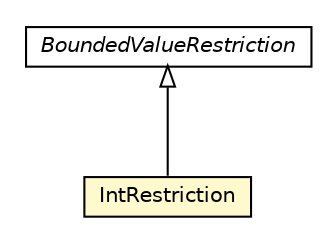 #!/usr/local/bin/dot
#
# Class diagram 
# Generated by UMLGraph version R5_6-24-gf6e263 (http://www.umlgraph.org/)
#

digraph G {
	edge [fontname="Helvetica",fontsize=10,labelfontname="Helvetica",labelfontsize=10];
	node [fontname="Helvetica",fontsize=10,shape=plaintext];
	nodesep=0.25;
	ranksep=0.5;
	// org.universAAL.middleware.owl.BoundedValueRestriction
	c4881290 [label=<<table title="org.universAAL.middleware.owl.BoundedValueRestriction" border="0" cellborder="1" cellspacing="0" cellpadding="2" port="p" href="./BoundedValueRestriction.html">
		<tr><td><table border="0" cellspacing="0" cellpadding="1">
<tr><td align="center" balign="center"><font face="Helvetica-Oblique"> BoundedValueRestriction </font></td></tr>
		</table></td></tr>
		</table>>, URL="./BoundedValueRestriction.html", fontname="Helvetica", fontcolor="black", fontsize=10.0];
	// org.universAAL.middleware.owl.IntRestriction
	c4881303 [label=<<table title="org.universAAL.middleware.owl.IntRestriction" border="0" cellborder="1" cellspacing="0" cellpadding="2" port="p" bgcolor="lemonChiffon" href="./IntRestriction.html">
		<tr><td><table border="0" cellspacing="0" cellpadding="1">
<tr><td align="center" balign="center"> IntRestriction </td></tr>
		</table></td></tr>
		</table>>, URL="./IntRestriction.html", fontname="Helvetica", fontcolor="black", fontsize=10.0];
	//org.universAAL.middleware.owl.IntRestriction extends org.universAAL.middleware.owl.BoundedValueRestriction
	c4881290:p -> c4881303:p [dir=back,arrowtail=empty];
}

